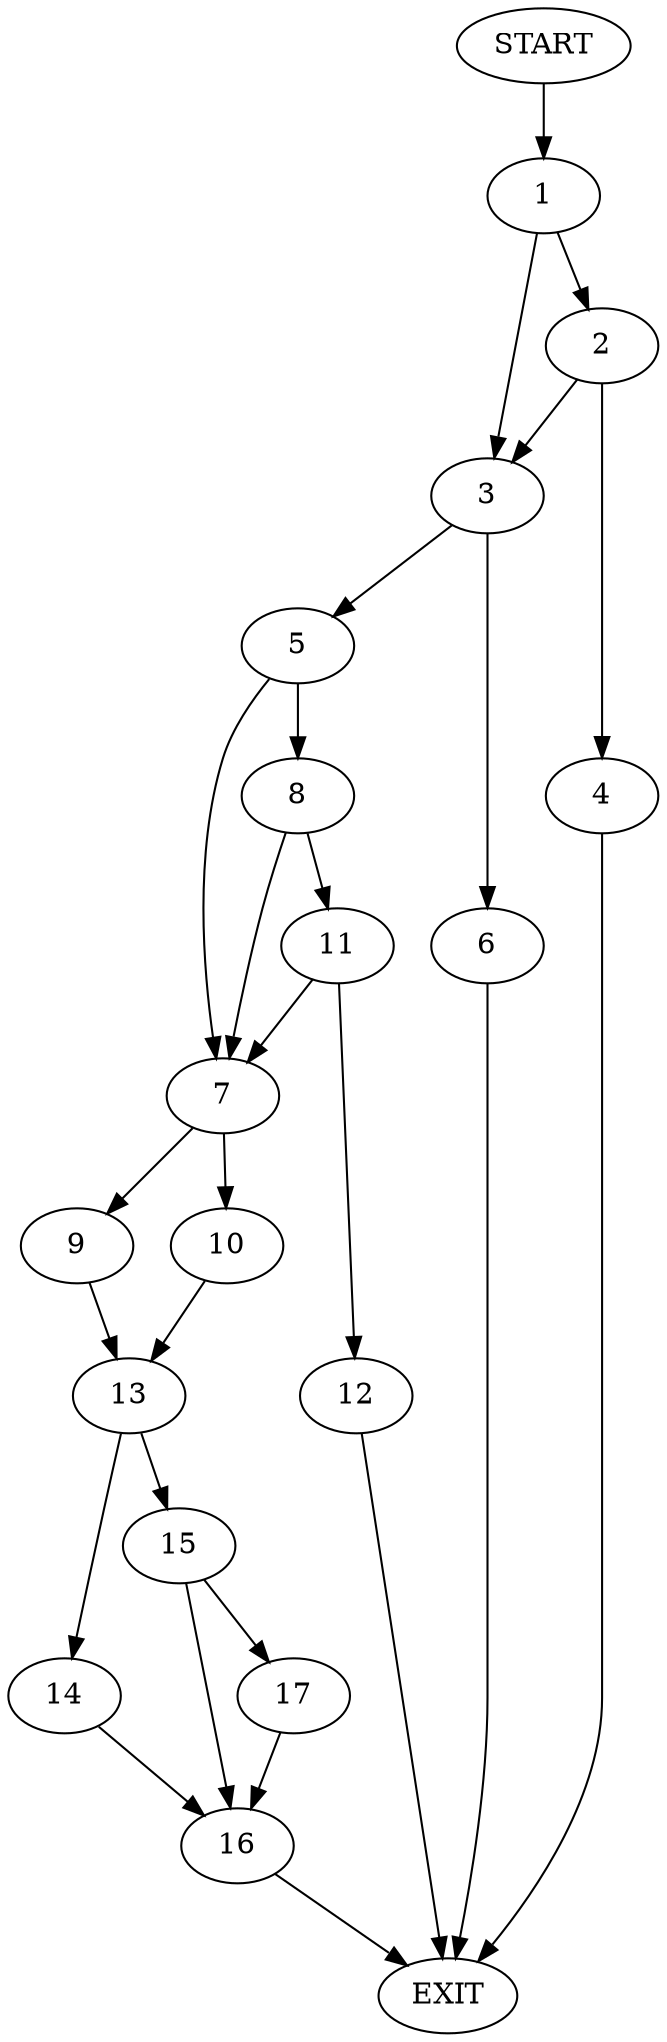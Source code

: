 digraph {
0 [label="START"]
18 [label="EXIT"]
0 -> 1
1 -> 2
1 -> 3
2 -> 4
2 -> 3
3 -> 5
3 -> 6
4 -> 18
6 -> 18
5 -> 7
5 -> 8
7 -> 9
7 -> 10
8 -> 11
8 -> 7
11 -> 7
11 -> 12
12 -> 18
10 -> 13
9 -> 13
13 -> 14
13 -> 15
14 -> 16
15 -> 16
15 -> 17
16 -> 18
17 -> 16
}

